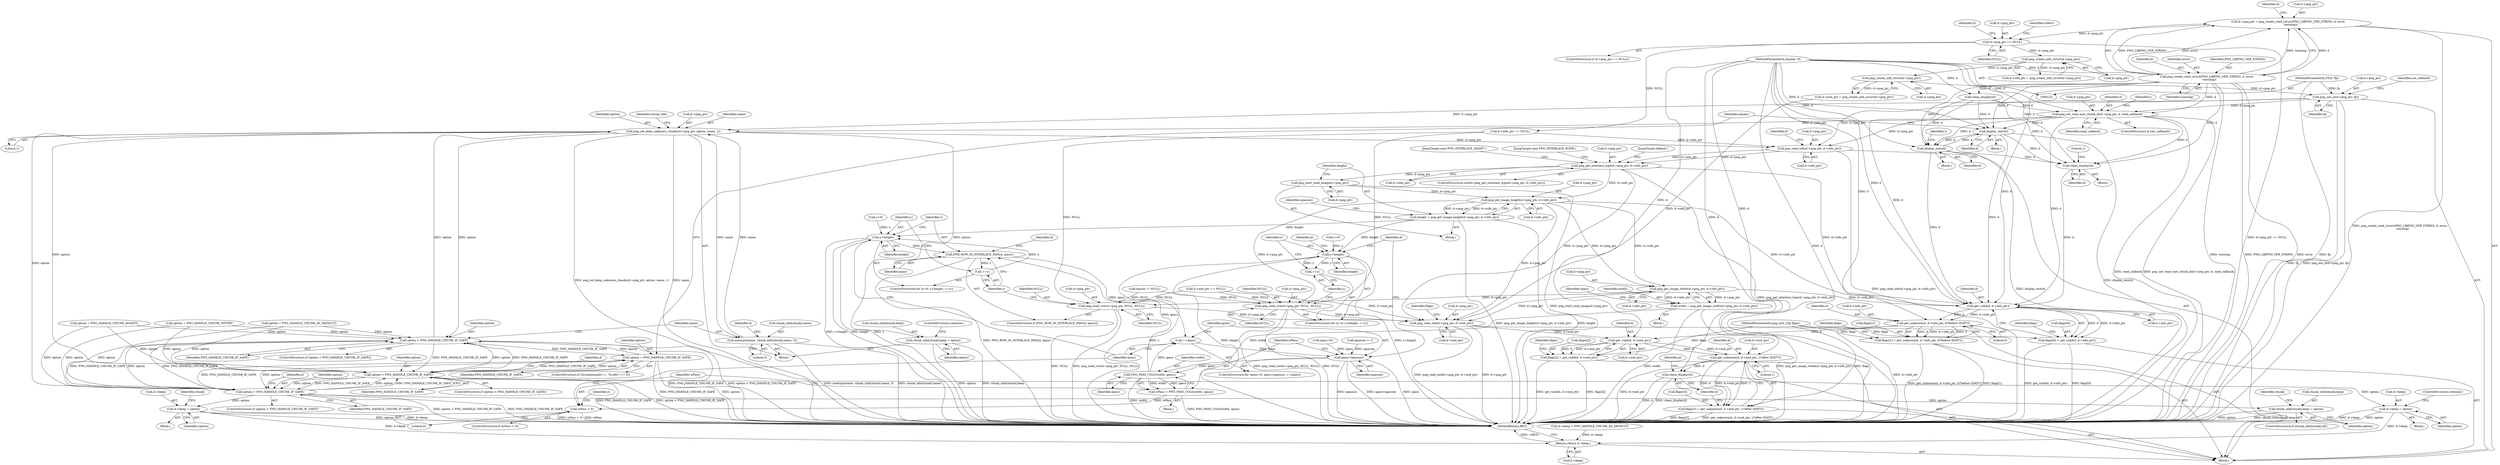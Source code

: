 digraph "0_Android_9d4853418ab2f754c2b63e091c29c5529b8b86ca_32@pointer" {
"1000218" [label="(Call,png_init_io(d->png_ptr, fp))"];
"1000188" [label="(Call,png_create_info_struct(d->png_ptr))"];
"1000180" [label="(Call,png_create_info_struct(d->png_ptr))"];
"1000159" [label="(Call,d->png_ptr == NULL)"];
"1000149" [label="(Call,d->png_ptr = png_create_read_struct(PNG_LIBPNG_VER_STRING, d, error,\n      warning))"];
"1000153" [label="(Call,png_create_read_struct(PNG_LIBPNG_VER_STRING, d, error,\n      warning))"];
"1000127" [label="(MethodParameterIn,display *d)"];
"1000123" [label="(MethodParameterIn,FILE *fp)"];
"1000225" [label="(Call,png_set_read_user_chunk_fn(d->png_ptr, d, read_callback))"];
"1000318" [label="(Call,display_exit(d))"];
"1000451" [label="(Call,display_exit(d))"];
"1000489" [label="(Call,clean_display(d))"];
"1000600" [label="(Call,get_valid(d, d->info_ptr))"];
"1000596" [label="(Call,flags[0] = get_valid(d, d->info_ptr))"];
"1000609" [label="(Call,get_unknown(d, d->info_ptr, 0/*before IDAT*/))"];
"1000605" [label="(Call,flags[1] = get_unknown(d, d->info_ptr, 0/*before IDAT*/))"];
"1000630" [label="(Call,get_valid(d, d->end_ptr))"];
"1000626" [label="(Call,flags[2] = get_valid(d, d->end_ptr))"];
"1000639" [label="(Call,get_unknown(d, d->end_ptr, 1/*after IDAT*/))"];
"1000635" [label="(Call,flags[3] = get_unknown(d, d->end_ptr, 1/*after IDAT*/))"];
"1000645" [label="(Call,clean_display(d))"];
"1000353" [label="(Call,png_set_keep_unknown_chunks(d->png_ptr, option, name, 1))"];
"1000340" [label="(Call,option < PNG_HANDLE_CHUNK_IF_SAFE)"];
"1000289" [label="(Call,option = PNG_HANDLE_CHUNK_IF_SAFE)"];
"1000381" [label="(Call,option < PNG_HANDLE_CHUNK_IF_SAFE)"];
"1000385" [label="(Call,d->keep = option)"];
"1000647" [label="(Return,return d->keep;)"];
"1000404" [label="(Call,option < PNG_HANDLE_CHUNK_IF_SAFE)"];
"1000408" [label="(Call,d->keep = option)"];
"1000428" [label="(Call,chunk_info[chunk].keep = option)"];
"1000345" [label="(Call,memcpy(name, chunk_info[chunk].name, 5))"];
"1000360" [label="(Call,chunk_info[chunk].keep = option)"];
"1000453" [label="(Call,png_read_info(d->png_ptr, d->info_ptr))"];
"1000461" [label="(Call,png_get_interlace_type(d->png_ptr, d->info_ptr))"];
"1000502" [label="(Call,png_start_read_image(d->png_ptr))"];
"1000508" [label="(Call,png_get_image_height(d->png_ptr, d->info_ptr))"];
"1000506" [label="(Call,height = png_get_image_height(d->png_ptr, d->info_ptr))"];
"1000556" [label="(Call,y<height)"];
"1000562" [label="(Call,PNG_ROW_IN_INTERLACE_PASS(y, ipass))"];
"1000537" [label="(Call,++ipass)"];
"1000534" [label="(Call,ipass<npasses)"];
"1000543" [label="(Call,PNG_PASS_COLS(width, ipass))"];
"1000541" [label="(Call,wPass = PNG_PASS_COLS(width, ipass))"];
"1000547" [label="(Call,wPass > 0)"];
"1000559" [label="(Call,++y)"];
"1000578" [label="(Call,y<height)"];
"1000581" [label="(Call,++y)"];
"1000523" [label="(Call,png_get_image_width(d->png_ptr, d->info_ptr))"];
"1000521" [label="(Call,width = png_get_image_width(d->png_ptr, d->info_ptr))"];
"1000565" [label="(Call,png_read_row(d->png_ptr, NULL, NULL))"];
"1000589" [label="(Call,png_read_end(d->png_ptr, d->end_ptr))"];
"1000583" [label="(Call,png_read_row(d->png_ptr, NULL, NULL))"];
"1000509" [label="(Call,d->png_ptr)"];
"1000564" [label="(Identifier,ipass)"];
"1000385" [label="(Call,d->keep = option)"];
"1000462" [label="(Call,d->png_ptr)"];
"1000646" [label="(Identifier,d)"];
"1000522" [label="(Identifier,width)"];
"1000422" [label="(ControlStructure,if (chunk_info[chunk].all))"];
"1000610" [label="(Identifier,d)"];
"1000386" [label="(Call,d->keep)"];
"1000530" [label="(ControlStructure,for (ipass=0; ipass<npasses; ++ipass))"];
"1000381" [label="(Call,option < PNG_HANDLE_CHUNK_IF_SAFE)"];
"1000301" [label="(Call,option = PNG_HANDLE_CHUNK_ALWAYS)"];
"1000380" [label="(ControlStructure,if (option < PNG_HANDLE_CHUNK_IF_SAFE))"];
"1000277" [label="(Call,option = PNG_HANDLE_CHUNK_NEVER)"];
"1000181" [label="(Call,d->png_ptr)"];
"1000219" [label="(Call,d->png_ptr)"];
"1000156" [label="(Identifier,error)"];
"1000468" [label="(Block,)"];
"1000636" [label="(Call,flags[3])"];
"1000290" [label="(Identifier,option)"];
"1000479" [label="(JumpTarget,default:)"];
"1000609" [label="(Call,get_unknown(d, d->info_ptr, 0/*before IDAT*/))"];
"1000390" [label="(ControlStructure,continue;)"];
"1000346" [label="(Identifier,name)"];
"1000591" [label="(Identifier,d)"];
"1000548" [label="(Identifier,wPass)"];
"1000404" [label="(Call,option < PNG_HANDLE_CHUNK_IF_SAFE)"];
"1000460" [label="(ControlStructure,switch (png_get_interlace_type(d->png_ptr, d->info_ptr)))"];
"1000178" [label="(Identifier,d)"];
"1000410" [label="(Identifier,d)"];
"1000240" [label="(Identifier,i)"];
"1000402" [label="(Block,)"];
"1000461" [label="(Call,png_get_interlace_type(d->png_ptr, d->info_ptr))"];
"1000635" [label="(Call,flags[3] = get_unknown(d, d->end_ptr, 1/*after IDAT*/))"];
"1000541" [label="(Call,wPass = PNG_PASS_COLS(width, ipass))"];
"1000265" [label="(Call,option = PNG_HANDLE_CHUNK_AS_DEFAULT)"];
"1000587" [label="(Identifier,NULL)"];
"1000241" [label="(Block,)"];
"1000454" [label="(Call,d->png_ptr)"];
"1000578" [label="(Call,y<height)"];
"1000154" [label="(Identifier,PNG_LIBPNG_VER_STRING)"];
"1000537" [label="(Call,++ipass)"];
"1000585" [label="(Identifier,d)"];
"1000176" [label="(Call,d->info_ptr = png_create_info_struct(d->png_ptr))"];
"1000463" [label="(Identifier,d)"];
"1000639" [label="(Call,get_unknown(d, d->end_ptr, 1/*after IDAT*/))"];
"1000647" [label="(Return,return d->keep;)"];
"1000234" [label="(Identifier,i)"];
"1000379" [label="(Block,)"];
"1000352" [label="(Literal,5)"];
"1000581" [label="(Call,++y)"];
"1000123" [label="(MethodParameterIn,FILE *fp)"];
"1000512" [label="(Call,d->info_ptr)"];
"1000126" [label="(MethodParameterIn,png_uint_32p flags)"];
"1000637" [label="(Identifier,flags)"];
"1000503" [label="(Call,d->png_ptr)"];
"1000597" [label="(Call,flags[0])"];
"1000319" [label="(Identifier,d)"];
"1000649" [label="(Identifier,d)"];
"1000617" [label="(Identifier,flags)"];
"1000593" [label="(Call,d->end_ptr)"];
"1000367" [label="(ControlStructure,continue;)"];
"1000291" [label="(Identifier,PNG_HANDLE_CHUNK_IF_SAFE)"];
"1000527" [label="(Call,d->info_ptr)"];
"1000189" [label="(Call,d->png_ptr)"];
"1000453" [label="(Call,png_read_info(d->png_ptr, d->info_ptr))"];
"1000340" [label="(Call,option < PNG_HANDLE_CHUNK_IF_SAFE)"];
"1000251" [label="(Call,equals != NULL)"];
"1000596" [label="(Call,flags[0] = get_valid(d, d->info_ptr))"];
"1000161" [label="(Identifier,d)"];
"1000626" [label="(Call,flags[2] = get_valid(d, d->end_ptr))"];
"1000406" [label="(Identifier,PNG_HANDLE_CHUNK_IF_SAFE)"];
"1000546" [label="(ControlStructure,if (wPass > 0))"];
"1000457" [label="(Call,d->info_ptr)"];
"1000160" [label="(Call,d->png_ptr)"];
"1000542" [label="(Identifier,wPass)"];
"1000492" [label="(Literal,1)"];
"1000631" [label="(Identifier,d)"];
"1000575" [label="(Call,y=0)"];
"1000452" [label="(Identifier,d)"];
"1000557" [label="(Identifier,y)"];
"1000341" [label="(Identifier,option)"];
"1000489" [label="(Call,clean_display(d))"];
"1000544" [label="(Identifier,width)"];
"1000588" [label="(Identifier,NULL)"];
"1000451" [label="(Call,display_exit(d))"];
"1000428" [label="(Call,chunk_info[chunk].keep = option)"];
"1000149" [label="(Call,d->png_ptr = png_create_read_struct(PNG_LIBPNG_VER_STRING, d, error,\n      warning))"];
"1000383" [label="(Identifier,PNG_HANDLE_CHUNK_IF_SAFE)"];
"1000226" [label="(Call,d->png_ptr)"];
"1000547" [label="(Call,wPass > 0)"];
"1000614" [label="(Literal,0)"];
"1000343" [label="(Block,)"];
"1000361" [label="(Call,chunk_info[chunk].keep)"];
"1000644" [label="(Literal,1)"];
"1000558" [label="(Identifier,height)"];
"1000607" [label="(Identifier,flags)"];
"1000405" [label="(Identifier,option)"];
"1000521" [label="(Call,width = png_get_image_width(d->png_ptr, d->info_ptr))"];
"1000523" [label="(Call,png_get_image_width(d->png_ptr, d->info_ptr))"];
"1000318" [label="(Call,display_exit(d))"];
"1000648" [label="(Call,d->keep)"];
"1000387" [label="(Identifier,d)"];
"1000224" [label="(Identifier,set_callback)"];
"1000490" [label="(Identifier,d)"];
"1000345" [label="(Call,memcpy(name, chunk_info[chunk].name, 5))"];
"1000281" [label="(ControlStructure,if (strcmp(equals+1, \"if-safe\") == 0))"];
"1000602" [label="(Call,d->info_ptr)"];
"1000366" [label="(Identifier,option)"];
"1000360" [label="(Call,chunk_info[chunk].keep = option)"];
"1000531" [label="(Call,ipass=0)"];
"1000222" [label="(Identifier,fp)"];
"1000517" [label="(Identifier,npasses)"];
"1000600" [label="(Call,get_valid(d, d->info_ptr))"];
"1000157" [label="(Identifier,warning)"];
"1000155" [label="(Identifier,d)"];
"1000553" [label="(Call,y=0)"];
"1000545" [label="(Identifier,ipass)"];
"1000305" [label="(Block,)"];
"1000535" [label="(Identifier,ipass)"];
"1000574" [label="(ControlStructure,for (y=0; y<height; ++y))"];
"1000359" [label="(Literal,1)"];
"1000474" [label="(JumpTarget,case PNG_INTERLACE_ADAM7:)"];
"1000538" [label="(Identifier,ipass)"];
"1000536" [label="(Identifier,npasses)"];
"1000465" [label="(Call,d->info_ptr)"];
"1000354" [label="(Call,d->png_ptr)"];
"1000289" [label="(Call,option = PNG_HANDLE_CHUNK_IF_SAFE)"];
"1000230" [label="(Identifier,read_callback)"];
"1000409" [label="(Call,d->keep)"];
"1000611" [label="(Call,d->info_ptr)"];
"1000153" [label="(Call,png_create_read_struct(PNG_LIBPNG_VER_STRING, d, error,\n      warning))"];
"1000554" [label="(Identifier,y)"];
"1000567" [label="(Identifier,d)"];
"1000539" [label="(Block,)"];
"1000560" [label="(Identifier,y)"];
"1000127" [label="(MethodParameterIn,display *d)"];
"1000421" [label="(Identifier,chunk)"];
"1000549" [label="(Literal,0)"];
"1000532" [label="(Identifier,ipass)"];
"1000563" [label="(Identifier,y)"];
"1000347" [label="(Call,chunk_info[chunk].name)"];
"1000507" [label="(Identifier,height)"];
"1000358" [label="(Identifier,name)"];
"1000408" [label="(Call,d->keep = option)"];
"1000134" [label="(Call,d->keep = PNG_HANDLE_CHUNK_AS_DEFAULT)"];
"1000516" [label="(Call,npasses > 1)"];
"1000524" [label="(Call,d->png_ptr)"];
"1000150" [label="(Call,d->png_ptr)"];
"1000601" [label="(Identifier,d)"];
"1000543" [label="(Call,PNG_PASS_COLS(width, ipass))"];
"1000158" [label="(ControlStructure,if (d->png_ptr == NULL))"];
"1000403" [label="(ControlStructure,if (option < PNG_HANDLE_CHUNK_IF_SAFE))"];
"1000389" [label="(Identifier,option)"];
"1000579" [label="(Identifier,y)"];
"1000342" [label="(Identifier,PNG_HANDLE_CHUNK_IF_SAFE)"];
"1000582" [label="(Identifier,y)"];
"1000641" [label="(Call,d->end_ptr)"];
"1000519" [label="(Block,)"];
"1000569" [label="(Identifier,NULL)"];
"1000166" [label="(Identifier,stderr)"];
"1000188" [label="(Call,png_create_info_struct(d->png_ptr))"];
"1000382" [label="(Identifier,option)"];
"1000562" [label="(Call,PNG_ROW_IN_INTERLACE_PASS(y, ipass))"];
"1000559" [label="(Call,++y)"];
"1000355" [label="(Identifier,d)"];
"1000570" [label="(Identifier,NULL)"];
"1000552" [label="(ControlStructure,for (y=0; y<height; ++y))"];
"1000223" [label="(ControlStructure,if (set_callback))"];
"1000194" [label="(Call,d->info_ptr == NULL)"];
"1000627" [label="(Call,flags[2])"];
"1000584" [label="(Call,d->png_ptr)"];
"1000180" [label="(Call,png_create_info_struct(d->png_ptr))"];
"1000225" [label="(Call,png_set_read_user_chunk_fn(d->png_ptr, d, read_callback))"];
"1000565" [label="(Call,png_read_row(d->png_ptr, NULL, NULL))"];
"1000502" [label="(Call,png_start_read_image(d->png_ptr))"];
"1000184" [label="(Call,d->end_ptr = png_create_info_struct(d->png_ptr))"];
"1000353" [label="(Call,png_set_keep_unknown_chunks(d->png_ptr, option, name, 1))"];
"1000589" [label="(Call,png_read_end(d->png_ptr, d->end_ptr))"];
"1000214" [label="(Call,clean_display(d))"];
"1000561" [label="(ControlStructure,if (PNG_ROW_IN_INTERLACE_PASS(y, ipass)))"];
"1000501" [label="(Block,)"];
"1000129" [label="(Block,)"];
"1000229" [label="(Identifier,d)"];
"1000508" [label="(Call,png_get_image_height(d->png_ptr, d->info_ptr))"];
"1000632" [label="(Call,d->end_ptr)"];
"1000159" [label="(Call,d->png_ptr == NULL)"];
"1000556" [label="(Call,y<height)"];
"1000506" [label="(Call,height = png_get_image_height(d->png_ptr, d->info_ptr))"];
"1000630" [label="(Call,get_valid(d, d->end_ptr))"];
"1000429" [label="(Call,chunk_info[chunk].keep)"];
"1000163" [label="(Identifier,NULL)"];
"1000322" [label="(Identifier,equals)"];
"1000580" [label="(Identifier,height)"];
"1000645" [label="(Call,clean_display(d))"];
"1000434" [label="(Identifier,option)"];
"1000598" [label="(Identifier,flags)"];
"1000412" [label="(Identifier,option)"];
"1000469" [label="(JumpTarget,case PNG_INTERLACE_NONE:)"];
"1000357" [label="(Identifier,option)"];
"1000218" [label="(Call,png_init_io(d->png_ptr, fp))"];
"1000651" [label="(MethodReturn,RET)"];
"1000640" [label="(Identifier,d)"];
"1000339" [label="(ControlStructure,if (option < PNG_HANDLE_CHUNK_IF_SAFE))"];
"1000566" [label="(Call,d->png_ptr)"];
"1000415" [label="(Identifier,chunk)"];
"1000606" [label="(Call,flags[1])"];
"1000199" [label="(Call,d->end_ptr == NULL)"];
"1000363" [label="(Identifier,chunk_info)"];
"1000534" [label="(Call,ipass<npasses)"];
"1000583" [label="(Call,png_read_row(d->png_ptr, NULL, NULL))"];
"1000590" [label="(Call,d->png_ptr)"];
"1000605" [label="(Call,flags[1] = get_unknown(d, d->info_ptr, 0/*before IDAT*/))"];
"1000218" -> "1000129"  [label="AST: "];
"1000218" -> "1000222"  [label="CFG: "];
"1000219" -> "1000218"  [label="AST: "];
"1000222" -> "1000218"  [label="AST: "];
"1000224" -> "1000218"  [label="CFG: "];
"1000218" -> "1000651"  [label="DDG: png_init_io(d->png_ptr, fp)"];
"1000218" -> "1000651"  [label="DDG: fp"];
"1000188" -> "1000218"  [label="DDG: d->png_ptr"];
"1000123" -> "1000218"  [label="DDG: fp"];
"1000218" -> "1000225"  [label="DDG: d->png_ptr"];
"1000218" -> "1000353"  [label="DDG: d->png_ptr"];
"1000218" -> "1000453"  [label="DDG: d->png_ptr"];
"1000188" -> "1000184"  [label="AST: "];
"1000188" -> "1000189"  [label="CFG: "];
"1000189" -> "1000188"  [label="AST: "];
"1000184" -> "1000188"  [label="CFG: "];
"1000188" -> "1000184"  [label="DDG: d->png_ptr"];
"1000180" -> "1000188"  [label="DDG: d->png_ptr"];
"1000180" -> "1000176"  [label="AST: "];
"1000180" -> "1000181"  [label="CFG: "];
"1000181" -> "1000180"  [label="AST: "];
"1000176" -> "1000180"  [label="CFG: "];
"1000180" -> "1000176"  [label="DDG: d->png_ptr"];
"1000159" -> "1000180"  [label="DDG: d->png_ptr"];
"1000159" -> "1000158"  [label="AST: "];
"1000159" -> "1000163"  [label="CFG: "];
"1000160" -> "1000159"  [label="AST: "];
"1000163" -> "1000159"  [label="AST: "];
"1000166" -> "1000159"  [label="CFG: "];
"1000178" -> "1000159"  [label="CFG: "];
"1000159" -> "1000651"  [label="DDG: d->png_ptr == NULL"];
"1000149" -> "1000159"  [label="DDG: d->png_ptr"];
"1000159" -> "1000194"  [label="DDG: NULL"];
"1000149" -> "1000129"  [label="AST: "];
"1000149" -> "1000153"  [label="CFG: "];
"1000150" -> "1000149"  [label="AST: "];
"1000153" -> "1000149"  [label="AST: "];
"1000161" -> "1000149"  [label="CFG: "];
"1000149" -> "1000651"  [label="DDG: png_create_read_struct(PNG_LIBPNG_VER_STRING, d, error,\n      warning)"];
"1000153" -> "1000149"  [label="DDG: PNG_LIBPNG_VER_STRING"];
"1000153" -> "1000149"  [label="DDG: d"];
"1000153" -> "1000149"  [label="DDG: error"];
"1000153" -> "1000149"  [label="DDG: warning"];
"1000153" -> "1000157"  [label="CFG: "];
"1000154" -> "1000153"  [label="AST: "];
"1000155" -> "1000153"  [label="AST: "];
"1000156" -> "1000153"  [label="AST: "];
"1000157" -> "1000153"  [label="AST: "];
"1000153" -> "1000651"  [label="DDG: warning"];
"1000153" -> "1000651"  [label="DDG: PNG_LIBPNG_VER_STRING"];
"1000153" -> "1000651"  [label="DDG: error"];
"1000127" -> "1000153"  [label="DDG: d"];
"1000153" -> "1000214"  [label="DDG: d"];
"1000153" -> "1000225"  [label="DDG: d"];
"1000153" -> "1000318"  [label="DDG: d"];
"1000153" -> "1000451"  [label="DDG: d"];
"1000153" -> "1000489"  [label="DDG: d"];
"1000153" -> "1000600"  [label="DDG: d"];
"1000127" -> "1000122"  [label="AST: "];
"1000127" -> "1000651"  [label="DDG: d"];
"1000127" -> "1000214"  [label="DDG: d"];
"1000127" -> "1000225"  [label="DDG: d"];
"1000127" -> "1000318"  [label="DDG: d"];
"1000127" -> "1000451"  [label="DDG: d"];
"1000127" -> "1000489"  [label="DDG: d"];
"1000127" -> "1000600"  [label="DDG: d"];
"1000127" -> "1000609"  [label="DDG: d"];
"1000127" -> "1000630"  [label="DDG: d"];
"1000127" -> "1000639"  [label="DDG: d"];
"1000127" -> "1000645"  [label="DDG: d"];
"1000123" -> "1000122"  [label="AST: "];
"1000123" -> "1000651"  [label="DDG: fp"];
"1000225" -> "1000223"  [label="AST: "];
"1000225" -> "1000230"  [label="CFG: "];
"1000226" -> "1000225"  [label="AST: "];
"1000229" -> "1000225"  [label="AST: "];
"1000230" -> "1000225"  [label="AST: "];
"1000234" -> "1000225"  [label="CFG: "];
"1000225" -> "1000651"  [label="DDG: png_set_read_user_chunk_fn(d->png_ptr, d, read_callback)"];
"1000225" -> "1000651"  [label="DDG: read_callback"];
"1000214" -> "1000225"  [label="DDG: d"];
"1000225" -> "1000318"  [label="DDG: d"];
"1000225" -> "1000353"  [label="DDG: d->png_ptr"];
"1000225" -> "1000451"  [label="DDG: d"];
"1000225" -> "1000453"  [label="DDG: d->png_ptr"];
"1000225" -> "1000489"  [label="DDG: d"];
"1000225" -> "1000600"  [label="DDG: d"];
"1000318" -> "1000305"  [label="AST: "];
"1000318" -> "1000319"  [label="CFG: "];
"1000319" -> "1000318"  [label="AST: "];
"1000322" -> "1000318"  [label="CFG: "];
"1000318" -> "1000651"  [label="DDG: display_exit(d)"];
"1000451" -> "1000318"  [label="DDG: d"];
"1000214" -> "1000318"  [label="DDG: d"];
"1000318" -> "1000451"  [label="DDG: d"];
"1000318" -> "1000489"  [label="DDG: d"];
"1000318" -> "1000600"  [label="DDG: d"];
"1000451" -> "1000241"  [label="AST: "];
"1000451" -> "1000452"  [label="CFG: "];
"1000452" -> "1000451"  [label="AST: "];
"1000240" -> "1000451"  [label="CFG: "];
"1000451" -> "1000651"  [label="DDG: display_exit(d)"];
"1000214" -> "1000451"  [label="DDG: d"];
"1000451" -> "1000489"  [label="DDG: d"];
"1000451" -> "1000600"  [label="DDG: d"];
"1000489" -> "1000468"  [label="AST: "];
"1000489" -> "1000490"  [label="CFG: "];
"1000490" -> "1000489"  [label="AST: "];
"1000492" -> "1000489"  [label="CFG: "];
"1000214" -> "1000489"  [label="DDG: d"];
"1000489" -> "1000600"  [label="DDG: d"];
"1000600" -> "1000596"  [label="AST: "];
"1000600" -> "1000602"  [label="CFG: "];
"1000601" -> "1000600"  [label="AST: "];
"1000602" -> "1000600"  [label="AST: "];
"1000596" -> "1000600"  [label="CFG: "];
"1000600" -> "1000596"  [label="DDG: d"];
"1000600" -> "1000596"  [label="DDG: d->info_ptr"];
"1000214" -> "1000600"  [label="DDG: d"];
"1000461" -> "1000600"  [label="DDG: d->info_ptr"];
"1000523" -> "1000600"  [label="DDG: d->info_ptr"];
"1000508" -> "1000600"  [label="DDG: d->info_ptr"];
"1000600" -> "1000609"  [label="DDG: d"];
"1000600" -> "1000609"  [label="DDG: d->info_ptr"];
"1000596" -> "1000129"  [label="AST: "];
"1000597" -> "1000596"  [label="AST: "];
"1000607" -> "1000596"  [label="CFG: "];
"1000596" -> "1000651"  [label="DDG: flags[0]"];
"1000596" -> "1000651"  [label="DDG: get_valid(d, d->info_ptr)"];
"1000126" -> "1000596"  [label="DDG: flags"];
"1000609" -> "1000605"  [label="AST: "];
"1000609" -> "1000614"  [label="CFG: "];
"1000610" -> "1000609"  [label="AST: "];
"1000611" -> "1000609"  [label="AST: "];
"1000614" -> "1000609"  [label="AST: "];
"1000605" -> "1000609"  [label="CFG: "];
"1000609" -> "1000651"  [label="DDG: d->info_ptr"];
"1000609" -> "1000605"  [label="DDG: d"];
"1000609" -> "1000605"  [label="DDG: d->info_ptr"];
"1000609" -> "1000605"  [label="DDG: 0"];
"1000609" -> "1000630"  [label="DDG: d"];
"1000605" -> "1000129"  [label="AST: "];
"1000606" -> "1000605"  [label="AST: "];
"1000617" -> "1000605"  [label="CFG: "];
"1000605" -> "1000651"  [label="DDG: get_unknown(d, d->info_ptr, 0/*before IDAT*/)"];
"1000605" -> "1000651"  [label="DDG: flags[1]"];
"1000126" -> "1000605"  [label="DDG: flags"];
"1000630" -> "1000626"  [label="AST: "];
"1000630" -> "1000632"  [label="CFG: "];
"1000631" -> "1000630"  [label="AST: "];
"1000632" -> "1000630"  [label="AST: "];
"1000626" -> "1000630"  [label="CFG: "];
"1000630" -> "1000626"  [label="DDG: d"];
"1000630" -> "1000626"  [label="DDG: d->end_ptr"];
"1000589" -> "1000630"  [label="DDG: d->end_ptr"];
"1000630" -> "1000639"  [label="DDG: d"];
"1000630" -> "1000639"  [label="DDG: d->end_ptr"];
"1000626" -> "1000129"  [label="AST: "];
"1000627" -> "1000626"  [label="AST: "];
"1000637" -> "1000626"  [label="CFG: "];
"1000626" -> "1000651"  [label="DDG: get_valid(d, d->end_ptr)"];
"1000626" -> "1000651"  [label="DDG: flags[2]"];
"1000126" -> "1000626"  [label="DDG: flags"];
"1000639" -> "1000635"  [label="AST: "];
"1000639" -> "1000644"  [label="CFG: "];
"1000640" -> "1000639"  [label="AST: "];
"1000641" -> "1000639"  [label="AST: "];
"1000644" -> "1000639"  [label="AST: "];
"1000635" -> "1000639"  [label="CFG: "];
"1000639" -> "1000651"  [label="DDG: d->end_ptr"];
"1000639" -> "1000635"  [label="DDG: d"];
"1000639" -> "1000635"  [label="DDG: d->end_ptr"];
"1000639" -> "1000635"  [label="DDG: 1"];
"1000639" -> "1000645"  [label="DDG: d"];
"1000635" -> "1000129"  [label="AST: "];
"1000636" -> "1000635"  [label="AST: "];
"1000646" -> "1000635"  [label="CFG: "];
"1000635" -> "1000651"  [label="DDG: get_unknown(d, d->end_ptr, 1/*after IDAT*/)"];
"1000635" -> "1000651"  [label="DDG: flags[3]"];
"1000126" -> "1000635"  [label="DDG: flags"];
"1000645" -> "1000129"  [label="AST: "];
"1000645" -> "1000646"  [label="CFG: "];
"1000646" -> "1000645"  [label="AST: "];
"1000649" -> "1000645"  [label="CFG: "];
"1000645" -> "1000651"  [label="DDG: d"];
"1000645" -> "1000651"  [label="DDG: clean_display(d)"];
"1000353" -> "1000343"  [label="AST: "];
"1000353" -> "1000359"  [label="CFG: "];
"1000354" -> "1000353"  [label="AST: "];
"1000357" -> "1000353"  [label="AST: "];
"1000358" -> "1000353"  [label="AST: "];
"1000359" -> "1000353"  [label="AST: "];
"1000363" -> "1000353"  [label="CFG: "];
"1000353" -> "1000651"  [label="DDG: png_set_keep_unknown_chunks(d->png_ptr, option, name, 1)"];
"1000353" -> "1000651"  [label="DDG: name"];
"1000353" -> "1000340"  [label="DDG: option"];
"1000353" -> "1000345"  [label="DDG: name"];
"1000340" -> "1000353"  [label="DDG: option"];
"1000345" -> "1000353"  [label="DDG: name"];
"1000353" -> "1000360"  [label="DDG: option"];
"1000353" -> "1000381"  [label="DDG: option"];
"1000353" -> "1000404"  [label="DDG: option"];
"1000353" -> "1000453"  [label="DDG: d->png_ptr"];
"1000340" -> "1000339"  [label="AST: "];
"1000340" -> "1000342"  [label="CFG: "];
"1000341" -> "1000340"  [label="AST: "];
"1000342" -> "1000340"  [label="AST: "];
"1000346" -> "1000340"  [label="CFG: "];
"1000340" -> "1000651"  [label="DDG: PNG_HANDLE_CHUNK_IF_SAFE"];
"1000340" -> "1000651"  [label="DDG: option < PNG_HANDLE_CHUNK_IF_SAFE"];
"1000340" -> "1000289"  [label="DDG: PNG_HANDLE_CHUNK_IF_SAFE"];
"1000289" -> "1000340"  [label="DDG: option"];
"1000265" -> "1000340"  [label="DDG: option"];
"1000301" -> "1000340"  [label="DDG: option"];
"1000277" -> "1000340"  [label="DDG: option"];
"1000381" -> "1000340"  [label="DDG: option"];
"1000381" -> "1000340"  [label="DDG: PNG_HANDLE_CHUNK_IF_SAFE"];
"1000404" -> "1000340"  [label="DDG: option"];
"1000404" -> "1000340"  [label="DDG: PNG_HANDLE_CHUNK_IF_SAFE"];
"1000340" -> "1000381"  [label="DDG: PNG_HANDLE_CHUNK_IF_SAFE"];
"1000340" -> "1000404"  [label="DDG: PNG_HANDLE_CHUNK_IF_SAFE"];
"1000289" -> "1000281"  [label="AST: "];
"1000289" -> "1000291"  [label="CFG: "];
"1000290" -> "1000289"  [label="AST: "];
"1000291" -> "1000289"  [label="AST: "];
"1000322" -> "1000289"  [label="CFG: "];
"1000289" -> "1000651"  [label="DDG: PNG_HANDLE_CHUNK_IF_SAFE"];
"1000289" -> "1000651"  [label="DDG: option"];
"1000381" -> "1000289"  [label="DDG: PNG_HANDLE_CHUNK_IF_SAFE"];
"1000404" -> "1000289"  [label="DDG: PNG_HANDLE_CHUNK_IF_SAFE"];
"1000289" -> "1000381"  [label="DDG: option"];
"1000289" -> "1000404"  [label="DDG: option"];
"1000381" -> "1000380"  [label="AST: "];
"1000381" -> "1000383"  [label="CFG: "];
"1000382" -> "1000381"  [label="AST: "];
"1000383" -> "1000381"  [label="AST: "];
"1000387" -> "1000381"  [label="CFG: "];
"1000381" -> "1000651"  [label="DDG: PNG_HANDLE_CHUNK_IF_SAFE"];
"1000381" -> "1000651"  [label="DDG: option < PNG_HANDLE_CHUNK_IF_SAFE"];
"1000265" -> "1000381"  [label="DDG: option"];
"1000301" -> "1000381"  [label="DDG: option"];
"1000277" -> "1000381"  [label="DDG: option"];
"1000404" -> "1000381"  [label="DDG: option"];
"1000404" -> "1000381"  [label="DDG: PNG_HANDLE_CHUNK_IF_SAFE"];
"1000381" -> "1000385"  [label="DDG: option"];
"1000381" -> "1000404"  [label="DDG: option"];
"1000381" -> "1000404"  [label="DDG: PNG_HANDLE_CHUNK_IF_SAFE"];
"1000385" -> "1000379"  [label="AST: "];
"1000385" -> "1000389"  [label="CFG: "];
"1000386" -> "1000385"  [label="AST: "];
"1000389" -> "1000385"  [label="AST: "];
"1000390" -> "1000385"  [label="CFG: "];
"1000385" -> "1000651"  [label="DDG: option"];
"1000385" -> "1000651"  [label="DDG: d->keep"];
"1000385" -> "1000647"  [label="DDG: d->keep"];
"1000647" -> "1000129"  [label="AST: "];
"1000647" -> "1000648"  [label="CFG: "];
"1000648" -> "1000647"  [label="AST: "];
"1000651" -> "1000647"  [label="CFG: "];
"1000647" -> "1000651"  [label="DDG: <RET>"];
"1000408" -> "1000647"  [label="DDG: d->keep"];
"1000134" -> "1000647"  [label="DDG: d->keep"];
"1000404" -> "1000403"  [label="AST: "];
"1000404" -> "1000406"  [label="CFG: "];
"1000405" -> "1000404"  [label="AST: "];
"1000406" -> "1000404"  [label="AST: "];
"1000410" -> "1000404"  [label="CFG: "];
"1000404" -> "1000651"  [label="DDG: option < PNG_HANDLE_CHUNK_IF_SAFE"];
"1000404" -> "1000651"  [label="DDG: PNG_HANDLE_CHUNK_IF_SAFE"];
"1000265" -> "1000404"  [label="DDG: option"];
"1000301" -> "1000404"  [label="DDG: option"];
"1000277" -> "1000404"  [label="DDG: option"];
"1000404" -> "1000408"  [label="DDG: option"];
"1000404" -> "1000428"  [label="DDG: option"];
"1000408" -> "1000402"  [label="AST: "];
"1000408" -> "1000412"  [label="CFG: "];
"1000409" -> "1000408"  [label="AST: "];
"1000412" -> "1000408"  [label="AST: "];
"1000415" -> "1000408"  [label="CFG: "];
"1000408" -> "1000651"  [label="DDG: d->keep"];
"1000408" -> "1000651"  [label="DDG: option"];
"1000428" -> "1000422"  [label="AST: "];
"1000428" -> "1000434"  [label="CFG: "];
"1000429" -> "1000428"  [label="AST: "];
"1000434" -> "1000428"  [label="AST: "];
"1000421" -> "1000428"  [label="CFG: "];
"1000428" -> "1000651"  [label="DDG: option"];
"1000428" -> "1000651"  [label="DDG: chunk_info[chunk].keep"];
"1000345" -> "1000343"  [label="AST: "];
"1000345" -> "1000352"  [label="CFG: "];
"1000346" -> "1000345"  [label="AST: "];
"1000347" -> "1000345"  [label="AST: "];
"1000352" -> "1000345"  [label="AST: "];
"1000355" -> "1000345"  [label="CFG: "];
"1000345" -> "1000651"  [label="DDG: chunk_info[chunk].name"];
"1000345" -> "1000651"  [label="DDG: memcpy(name, chunk_info[chunk].name, 5)"];
"1000360" -> "1000343"  [label="AST: "];
"1000360" -> "1000366"  [label="CFG: "];
"1000361" -> "1000360"  [label="AST: "];
"1000366" -> "1000360"  [label="AST: "];
"1000367" -> "1000360"  [label="CFG: "];
"1000360" -> "1000651"  [label="DDG: chunk_info[chunk].keep"];
"1000360" -> "1000651"  [label="DDG: option"];
"1000453" -> "1000129"  [label="AST: "];
"1000453" -> "1000457"  [label="CFG: "];
"1000454" -> "1000453"  [label="AST: "];
"1000457" -> "1000453"  [label="AST: "];
"1000463" -> "1000453"  [label="CFG: "];
"1000453" -> "1000651"  [label="DDG: png_read_info(d->png_ptr, d->info_ptr)"];
"1000194" -> "1000453"  [label="DDG: d->info_ptr"];
"1000453" -> "1000461"  [label="DDG: d->png_ptr"];
"1000453" -> "1000461"  [label="DDG: d->info_ptr"];
"1000461" -> "1000460"  [label="AST: "];
"1000461" -> "1000465"  [label="CFG: "];
"1000462" -> "1000461"  [label="AST: "];
"1000465" -> "1000461"  [label="AST: "];
"1000469" -> "1000461"  [label="CFG: "];
"1000474" -> "1000461"  [label="CFG: "];
"1000479" -> "1000461"  [label="CFG: "];
"1000461" -> "1000651"  [label="DDG: png_get_interlace_type(d->png_ptr, d->info_ptr)"];
"1000461" -> "1000502"  [label="DDG: d->png_ptr"];
"1000461" -> "1000508"  [label="DDG: d->info_ptr"];
"1000461" -> "1000589"  [label="DDG: d->png_ptr"];
"1000502" -> "1000501"  [label="AST: "];
"1000502" -> "1000503"  [label="CFG: "];
"1000503" -> "1000502"  [label="AST: "];
"1000507" -> "1000502"  [label="CFG: "];
"1000502" -> "1000651"  [label="DDG: png_start_read_image(d->png_ptr)"];
"1000502" -> "1000508"  [label="DDG: d->png_ptr"];
"1000508" -> "1000506"  [label="AST: "];
"1000508" -> "1000512"  [label="CFG: "];
"1000509" -> "1000508"  [label="AST: "];
"1000512" -> "1000508"  [label="AST: "];
"1000506" -> "1000508"  [label="CFG: "];
"1000508" -> "1000506"  [label="DDG: d->png_ptr"];
"1000508" -> "1000506"  [label="DDG: d->info_ptr"];
"1000508" -> "1000523"  [label="DDG: d->png_ptr"];
"1000508" -> "1000523"  [label="DDG: d->info_ptr"];
"1000508" -> "1000583"  [label="DDG: d->png_ptr"];
"1000508" -> "1000589"  [label="DDG: d->png_ptr"];
"1000506" -> "1000501"  [label="AST: "];
"1000507" -> "1000506"  [label="AST: "];
"1000517" -> "1000506"  [label="CFG: "];
"1000506" -> "1000651"  [label="DDG: height"];
"1000506" -> "1000651"  [label="DDG: png_get_image_height(d->png_ptr, d->info_ptr)"];
"1000506" -> "1000556"  [label="DDG: height"];
"1000506" -> "1000578"  [label="DDG: height"];
"1000556" -> "1000552"  [label="AST: "];
"1000556" -> "1000558"  [label="CFG: "];
"1000557" -> "1000556"  [label="AST: "];
"1000558" -> "1000556"  [label="AST: "];
"1000563" -> "1000556"  [label="CFG: "];
"1000538" -> "1000556"  [label="CFG: "];
"1000556" -> "1000651"  [label="DDG: y"];
"1000556" -> "1000651"  [label="DDG: y<height"];
"1000556" -> "1000651"  [label="DDG: height"];
"1000559" -> "1000556"  [label="DDG: y"];
"1000553" -> "1000556"  [label="DDG: y"];
"1000556" -> "1000562"  [label="DDG: y"];
"1000562" -> "1000561"  [label="AST: "];
"1000562" -> "1000564"  [label="CFG: "];
"1000563" -> "1000562"  [label="AST: "];
"1000564" -> "1000562"  [label="AST: "];
"1000567" -> "1000562"  [label="CFG: "];
"1000560" -> "1000562"  [label="CFG: "];
"1000562" -> "1000651"  [label="DDG: PNG_ROW_IN_INTERLACE_PASS(y, ipass)"];
"1000562" -> "1000537"  [label="DDG: ipass"];
"1000562" -> "1000559"  [label="DDG: y"];
"1000543" -> "1000562"  [label="DDG: ipass"];
"1000537" -> "1000530"  [label="AST: "];
"1000537" -> "1000538"  [label="CFG: "];
"1000538" -> "1000537"  [label="AST: "];
"1000535" -> "1000537"  [label="CFG: "];
"1000537" -> "1000534"  [label="DDG: ipass"];
"1000543" -> "1000537"  [label="DDG: ipass"];
"1000534" -> "1000530"  [label="AST: "];
"1000534" -> "1000536"  [label="CFG: "];
"1000535" -> "1000534"  [label="AST: "];
"1000536" -> "1000534"  [label="AST: "];
"1000542" -> "1000534"  [label="CFG: "];
"1000591" -> "1000534"  [label="CFG: "];
"1000534" -> "1000651"  [label="DDG: npasses"];
"1000534" -> "1000651"  [label="DDG: ipass<npasses"];
"1000534" -> "1000651"  [label="DDG: ipass"];
"1000531" -> "1000534"  [label="DDG: ipass"];
"1000516" -> "1000534"  [label="DDG: npasses"];
"1000534" -> "1000543"  [label="DDG: ipass"];
"1000543" -> "1000541"  [label="AST: "];
"1000543" -> "1000545"  [label="CFG: "];
"1000544" -> "1000543"  [label="AST: "];
"1000545" -> "1000543"  [label="AST: "];
"1000541" -> "1000543"  [label="CFG: "];
"1000543" -> "1000651"  [label="DDG: width"];
"1000543" -> "1000541"  [label="DDG: width"];
"1000543" -> "1000541"  [label="DDG: ipass"];
"1000521" -> "1000543"  [label="DDG: width"];
"1000541" -> "1000539"  [label="AST: "];
"1000542" -> "1000541"  [label="AST: "];
"1000548" -> "1000541"  [label="CFG: "];
"1000541" -> "1000651"  [label="DDG: PNG_PASS_COLS(width, ipass)"];
"1000541" -> "1000547"  [label="DDG: wPass"];
"1000547" -> "1000546"  [label="AST: "];
"1000547" -> "1000549"  [label="CFG: "];
"1000548" -> "1000547"  [label="AST: "];
"1000549" -> "1000547"  [label="AST: "];
"1000554" -> "1000547"  [label="CFG: "];
"1000538" -> "1000547"  [label="CFG: "];
"1000547" -> "1000651"  [label="DDG: wPass"];
"1000547" -> "1000651"  [label="DDG: wPass > 0"];
"1000559" -> "1000552"  [label="AST: "];
"1000559" -> "1000560"  [label="CFG: "];
"1000560" -> "1000559"  [label="AST: "];
"1000557" -> "1000559"  [label="CFG: "];
"1000578" -> "1000574"  [label="AST: "];
"1000578" -> "1000580"  [label="CFG: "];
"1000579" -> "1000578"  [label="AST: "];
"1000580" -> "1000578"  [label="AST: "];
"1000585" -> "1000578"  [label="CFG: "];
"1000591" -> "1000578"  [label="CFG: "];
"1000578" -> "1000651"  [label="DDG: y"];
"1000578" -> "1000651"  [label="DDG: height"];
"1000578" -> "1000651"  [label="DDG: y<height"];
"1000581" -> "1000578"  [label="DDG: y"];
"1000575" -> "1000578"  [label="DDG: y"];
"1000578" -> "1000581"  [label="DDG: y"];
"1000581" -> "1000574"  [label="AST: "];
"1000581" -> "1000582"  [label="CFG: "];
"1000582" -> "1000581"  [label="AST: "];
"1000579" -> "1000581"  [label="CFG: "];
"1000523" -> "1000521"  [label="AST: "];
"1000523" -> "1000527"  [label="CFG: "];
"1000524" -> "1000523"  [label="AST: "];
"1000527" -> "1000523"  [label="AST: "];
"1000521" -> "1000523"  [label="CFG: "];
"1000523" -> "1000521"  [label="DDG: d->png_ptr"];
"1000523" -> "1000521"  [label="DDG: d->info_ptr"];
"1000523" -> "1000565"  [label="DDG: d->png_ptr"];
"1000523" -> "1000589"  [label="DDG: d->png_ptr"];
"1000521" -> "1000519"  [label="AST: "];
"1000522" -> "1000521"  [label="AST: "];
"1000532" -> "1000521"  [label="CFG: "];
"1000521" -> "1000651"  [label="DDG: width"];
"1000521" -> "1000651"  [label="DDG: png_get_image_width(d->png_ptr, d->info_ptr)"];
"1000565" -> "1000561"  [label="AST: "];
"1000565" -> "1000570"  [label="CFG: "];
"1000566" -> "1000565"  [label="AST: "];
"1000569" -> "1000565"  [label="AST: "];
"1000570" -> "1000565"  [label="AST: "];
"1000560" -> "1000565"  [label="CFG: "];
"1000565" -> "1000651"  [label="DDG: NULL"];
"1000565" -> "1000651"  [label="DDG: png_read_row(d->png_ptr, NULL, NULL)"];
"1000251" -> "1000565"  [label="DDG: NULL"];
"1000199" -> "1000565"  [label="DDG: NULL"];
"1000194" -> "1000565"  [label="DDG: NULL"];
"1000565" -> "1000589"  [label="DDG: d->png_ptr"];
"1000589" -> "1000129"  [label="AST: "];
"1000589" -> "1000593"  [label="CFG: "];
"1000590" -> "1000589"  [label="AST: "];
"1000593" -> "1000589"  [label="AST: "];
"1000598" -> "1000589"  [label="CFG: "];
"1000589" -> "1000651"  [label="DDG: png_read_end(d->png_ptr, d->end_ptr)"];
"1000589" -> "1000651"  [label="DDG: d->png_ptr"];
"1000583" -> "1000589"  [label="DDG: d->png_ptr"];
"1000184" -> "1000589"  [label="DDG: d->end_ptr"];
"1000199" -> "1000589"  [label="DDG: d->end_ptr"];
"1000583" -> "1000574"  [label="AST: "];
"1000583" -> "1000588"  [label="CFG: "];
"1000584" -> "1000583"  [label="AST: "];
"1000587" -> "1000583"  [label="AST: "];
"1000588" -> "1000583"  [label="AST: "];
"1000582" -> "1000583"  [label="CFG: "];
"1000583" -> "1000651"  [label="DDG: png_read_row(d->png_ptr, NULL, NULL)"];
"1000583" -> "1000651"  [label="DDG: NULL"];
"1000251" -> "1000583"  [label="DDG: NULL"];
"1000194" -> "1000583"  [label="DDG: NULL"];
"1000199" -> "1000583"  [label="DDG: NULL"];
}
